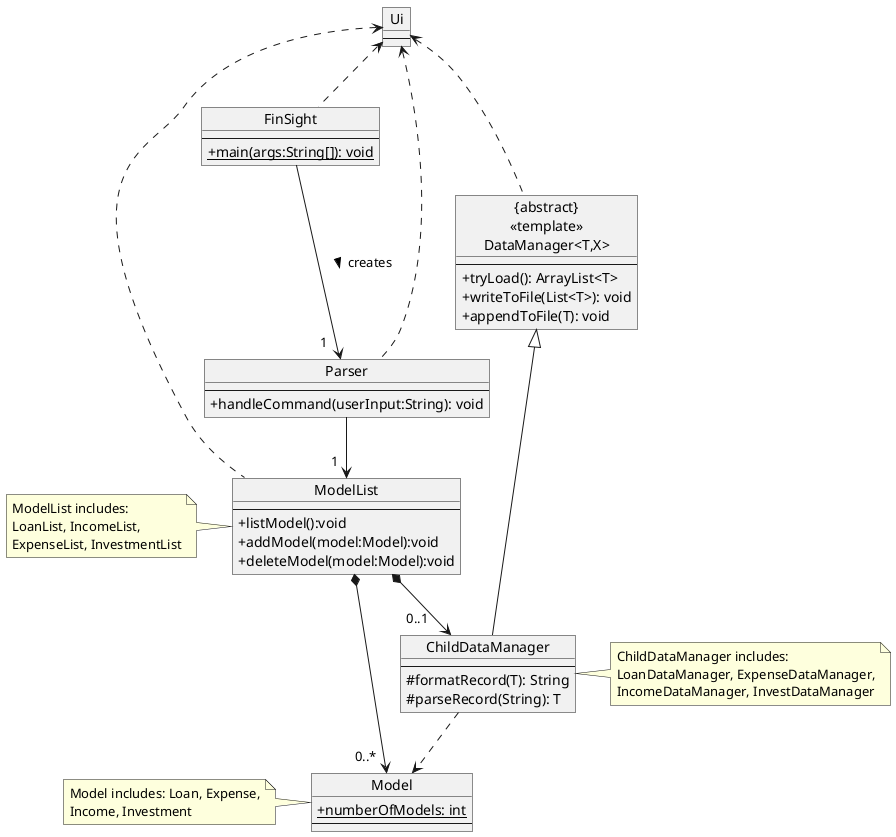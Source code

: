 @startuml

skinparam classAttributeIconSize 0

object FinSight {
--
+{static}main(args:String[]): void
}
object Parser {
--
+ handleCommand(userInput:String): void
}
object "ModelList" as List {
--
+ listModel():void
+ addModel(model:Model):void
+ deleteModel(model:Model):void
}
object Model {
+{static}numberOfModels: int
--
}
object "{abstract}\n<<template>>\nDataManager<T,X>" as DM {
--
+ tryLoad(): ArrayList<T>
+ writeToFile(List<T>): void
+ appendToFile(T): void
}
object "ChildDataManager" as CDM {
--
#formatRecord(T): String
#parseRecord(String): T
}
object Ui {
--
}

FinSight --> "1   " Parser : > creates
Parser --> "1  " List
List *--> "0..*  " Model
List *--> "0..1    " CDM
DM <|-- CDM
CDM ..> Model

Ui <.. FinSight
Ui <.. Parser
Ui <.. List
Ui <.. DM

note right of CDM:ChildDataManager includes:\nLoanDataManager, ExpenseDataManager,\nIncomeDataManager, InvestDataManager

note left of List: ModelList includes:\nLoanList, IncomeList,\nExpenseList, InvestmentList

note left of Model:Model includes: Loan, Expense,\nIncome, Investment
@enduml